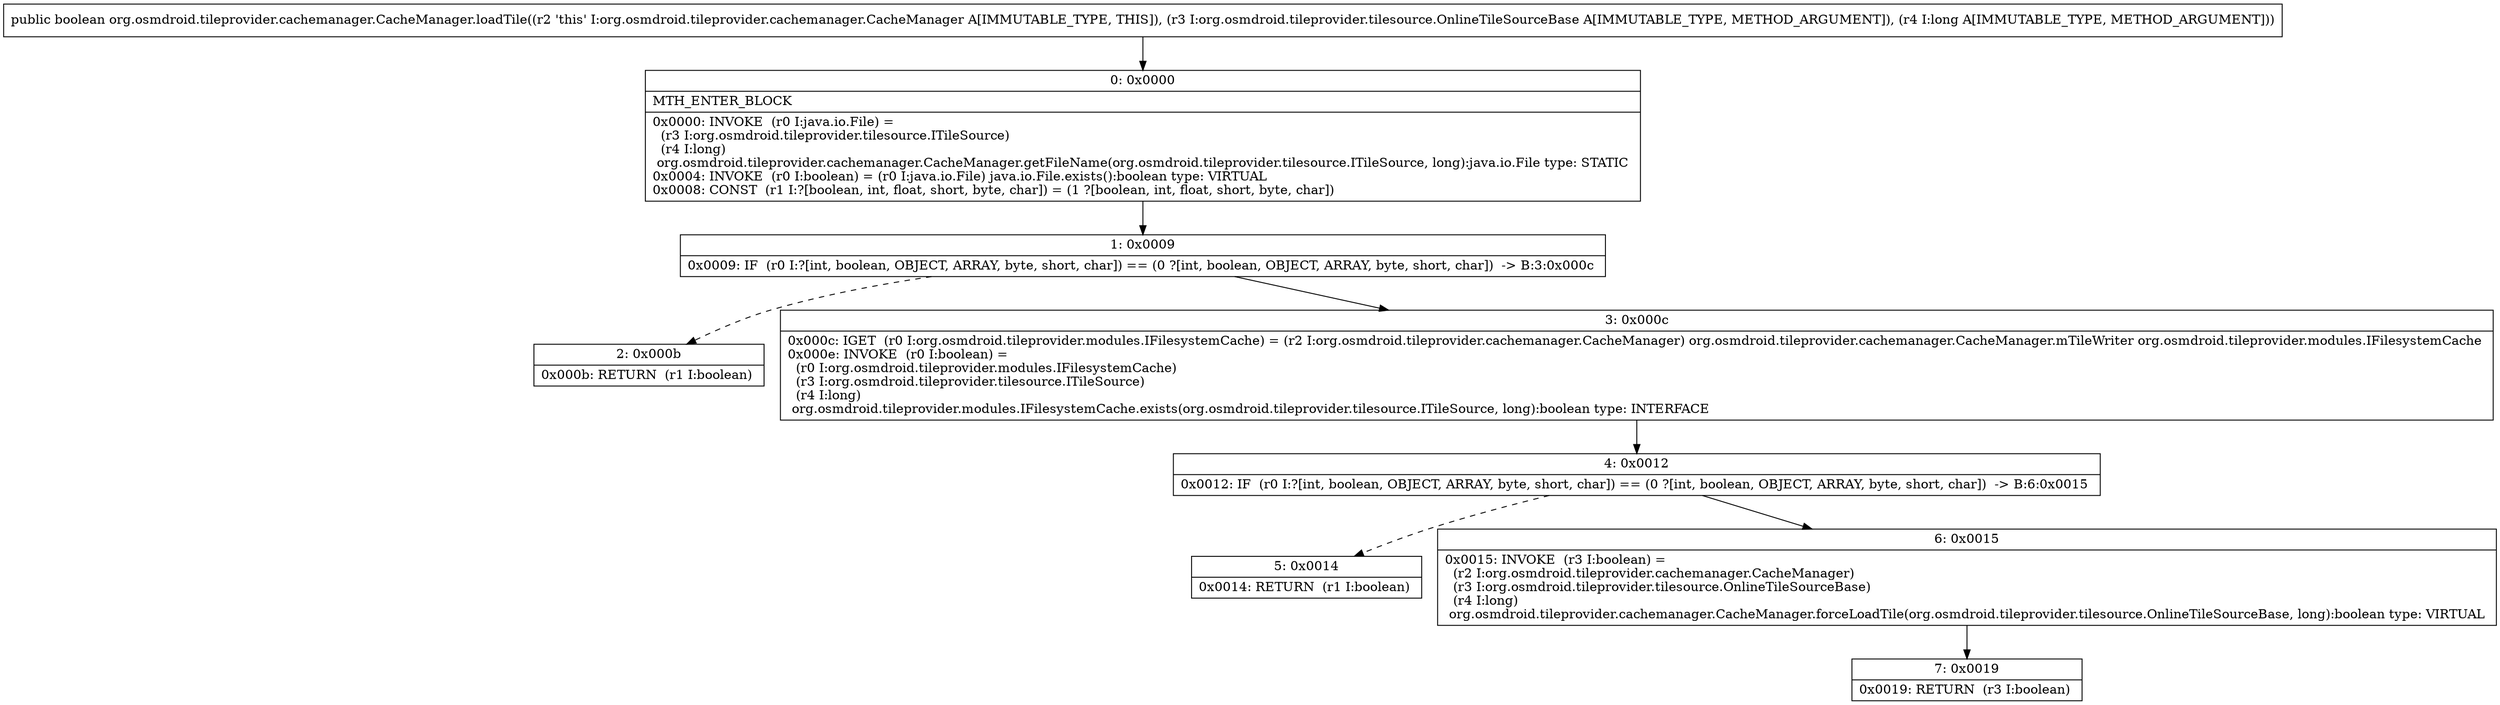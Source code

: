 digraph "CFG fororg.osmdroid.tileprovider.cachemanager.CacheManager.loadTile(Lorg\/osmdroid\/tileprovider\/tilesource\/OnlineTileSourceBase;J)Z" {
Node_0 [shape=record,label="{0\:\ 0x0000|MTH_ENTER_BLOCK\l|0x0000: INVOKE  (r0 I:java.io.File) = \l  (r3 I:org.osmdroid.tileprovider.tilesource.ITileSource)\l  (r4 I:long)\l org.osmdroid.tileprovider.cachemanager.CacheManager.getFileName(org.osmdroid.tileprovider.tilesource.ITileSource, long):java.io.File type: STATIC \l0x0004: INVOKE  (r0 I:boolean) = (r0 I:java.io.File) java.io.File.exists():boolean type: VIRTUAL \l0x0008: CONST  (r1 I:?[boolean, int, float, short, byte, char]) = (1 ?[boolean, int, float, short, byte, char]) \l}"];
Node_1 [shape=record,label="{1\:\ 0x0009|0x0009: IF  (r0 I:?[int, boolean, OBJECT, ARRAY, byte, short, char]) == (0 ?[int, boolean, OBJECT, ARRAY, byte, short, char])  \-\> B:3:0x000c \l}"];
Node_2 [shape=record,label="{2\:\ 0x000b|0x000b: RETURN  (r1 I:boolean) \l}"];
Node_3 [shape=record,label="{3\:\ 0x000c|0x000c: IGET  (r0 I:org.osmdroid.tileprovider.modules.IFilesystemCache) = (r2 I:org.osmdroid.tileprovider.cachemanager.CacheManager) org.osmdroid.tileprovider.cachemanager.CacheManager.mTileWriter org.osmdroid.tileprovider.modules.IFilesystemCache \l0x000e: INVOKE  (r0 I:boolean) = \l  (r0 I:org.osmdroid.tileprovider.modules.IFilesystemCache)\l  (r3 I:org.osmdroid.tileprovider.tilesource.ITileSource)\l  (r4 I:long)\l org.osmdroid.tileprovider.modules.IFilesystemCache.exists(org.osmdroid.tileprovider.tilesource.ITileSource, long):boolean type: INTERFACE \l}"];
Node_4 [shape=record,label="{4\:\ 0x0012|0x0012: IF  (r0 I:?[int, boolean, OBJECT, ARRAY, byte, short, char]) == (0 ?[int, boolean, OBJECT, ARRAY, byte, short, char])  \-\> B:6:0x0015 \l}"];
Node_5 [shape=record,label="{5\:\ 0x0014|0x0014: RETURN  (r1 I:boolean) \l}"];
Node_6 [shape=record,label="{6\:\ 0x0015|0x0015: INVOKE  (r3 I:boolean) = \l  (r2 I:org.osmdroid.tileprovider.cachemanager.CacheManager)\l  (r3 I:org.osmdroid.tileprovider.tilesource.OnlineTileSourceBase)\l  (r4 I:long)\l org.osmdroid.tileprovider.cachemanager.CacheManager.forceLoadTile(org.osmdroid.tileprovider.tilesource.OnlineTileSourceBase, long):boolean type: VIRTUAL \l}"];
Node_7 [shape=record,label="{7\:\ 0x0019|0x0019: RETURN  (r3 I:boolean) \l}"];
MethodNode[shape=record,label="{public boolean org.osmdroid.tileprovider.cachemanager.CacheManager.loadTile((r2 'this' I:org.osmdroid.tileprovider.cachemanager.CacheManager A[IMMUTABLE_TYPE, THIS]), (r3 I:org.osmdroid.tileprovider.tilesource.OnlineTileSourceBase A[IMMUTABLE_TYPE, METHOD_ARGUMENT]), (r4 I:long A[IMMUTABLE_TYPE, METHOD_ARGUMENT])) }"];
MethodNode -> Node_0;
Node_0 -> Node_1;
Node_1 -> Node_2[style=dashed];
Node_1 -> Node_3;
Node_3 -> Node_4;
Node_4 -> Node_5[style=dashed];
Node_4 -> Node_6;
Node_6 -> Node_7;
}

